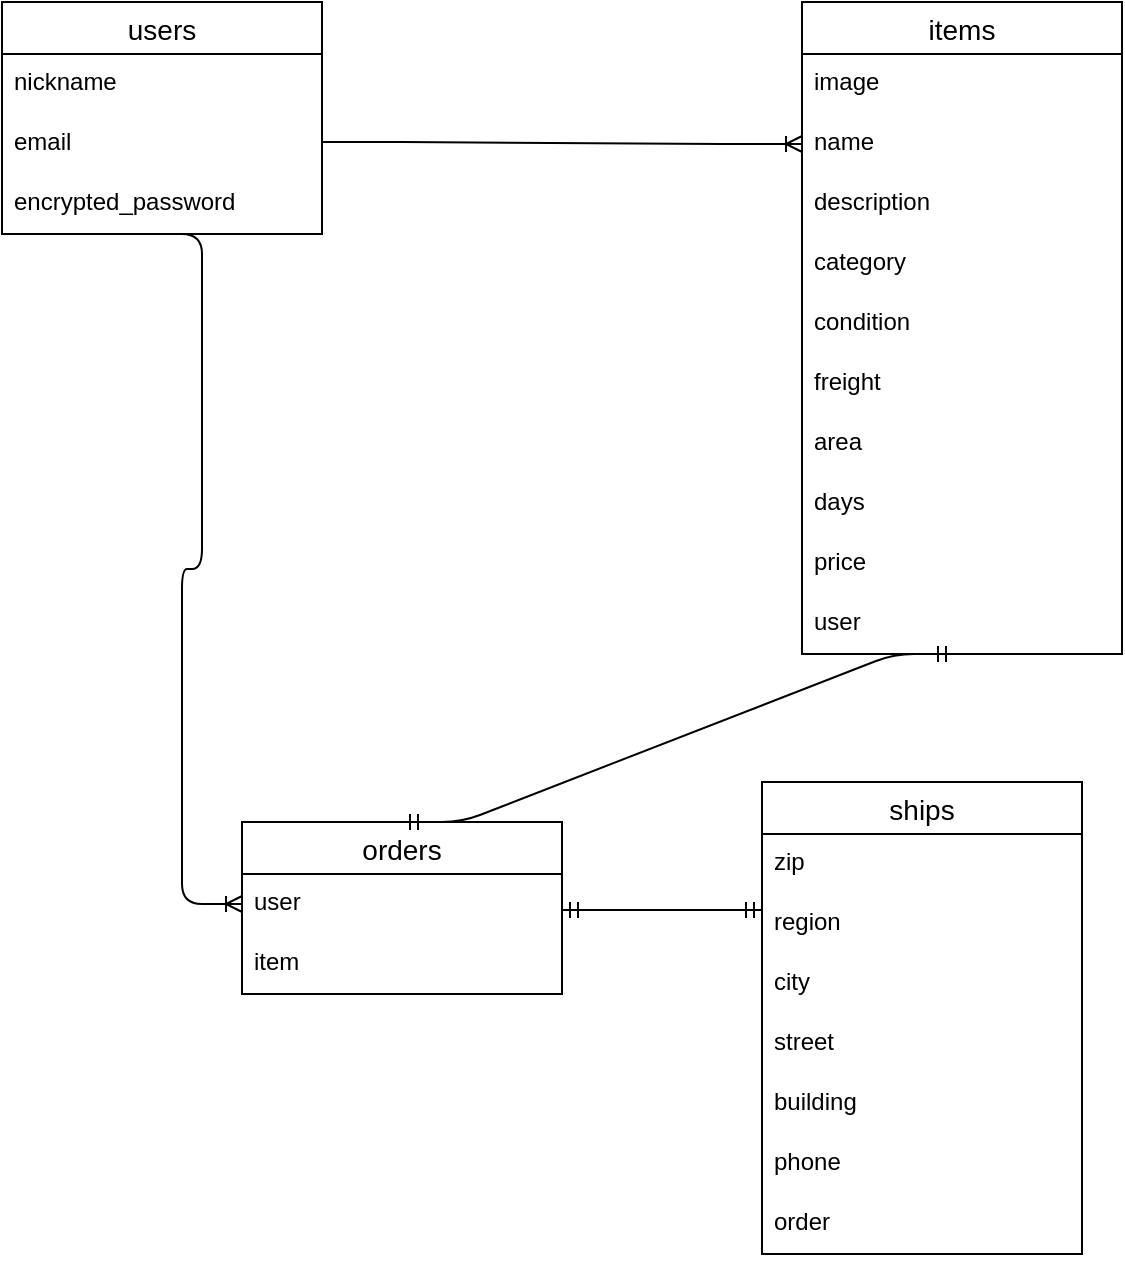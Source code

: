 <mxfile>
    <diagram id="KW58UW2e934rGyVkiSam" name="ページ1">
        <mxGraphModel dx="1208" dy="830" grid="1" gridSize="10" guides="1" tooltips="1" connect="1" arrows="1" fold="1" page="1" pageScale="1" pageWidth="827" pageHeight="1169" math="0" shadow="0">
            <root>
                <mxCell id="0"/>
                <mxCell id="1" parent="0"/>
                <mxCell id="kjFW1gNks--S1kX3RG9J-20" value="users" style="swimlane;fontStyle=0;childLayout=stackLayout;horizontal=1;startSize=26;horizontalStack=0;resizeParent=1;resizeParentMax=0;resizeLast=0;collapsible=1;marginBottom=0;align=center;fontSize=14;" vertex="1" parent="1">
                    <mxGeometry x="40" y="40" width="160" height="116" as="geometry"/>
                </mxCell>
                <mxCell id="kjFW1gNks--S1kX3RG9J-22" value="nickname" style="text;strokeColor=none;fillColor=none;spacingLeft=4;spacingRight=4;overflow=hidden;rotatable=0;points=[[0,0.5],[1,0.5]];portConstraint=eastwest;fontSize=12;" vertex="1" parent="kjFW1gNks--S1kX3RG9J-20">
                    <mxGeometry y="26" width="160" height="30" as="geometry"/>
                </mxCell>
                <mxCell id="kjFW1gNks--S1kX3RG9J-23" value="email" style="text;strokeColor=none;fillColor=none;spacingLeft=4;spacingRight=4;overflow=hidden;rotatable=0;points=[[0,0.5],[1,0.5]];portConstraint=eastwest;fontSize=12;" vertex="1" parent="kjFW1gNks--S1kX3RG9J-20">
                    <mxGeometry y="56" width="160" height="30" as="geometry"/>
                </mxCell>
                <mxCell id="kjFW1gNks--S1kX3RG9J-26" value="encrypted_password" style="text;strokeColor=none;fillColor=none;spacingLeft=4;spacingRight=4;overflow=hidden;rotatable=0;points=[[0,0.5],[1,0.5]];portConstraint=eastwest;fontSize=12;" vertex="1" parent="kjFW1gNks--S1kX3RG9J-20">
                    <mxGeometry y="86" width="160" height="30" as="geometry"/>
                </mxCell>
                <mxCell id="kjFW1gNks--S1kX3RG9J-27" value="items" style="swimlane;fontStyle=0;childLayout=stackLayout;horizontal=1;startSize=26;horizontalStack=0;resizeParent=1;resizeParentMax=0;resizeLast=0;collapsible=1;marginBottom=0;align=center;fontSize=14;" vertex="1" parent="1">
                    <mxGeometry x="440" y="40" width="160" height="326" as="geometry"/>
                </mxCell>
                <mxCell id="kjFW1gNks--S1kX3RG9J-28" value="image" style="text;strokeColor=none;fillColor=none;spacingLeft=4;spacingRight=4;overflow=hidden;rotatable=0;points=[[0,0.5],[1,0.5]];portConstraint=eastwest;fontSize=12;" vertex="1" parent="kjFW1gNks--S1kX3RG9J-27">
                    <mxGeometry y="26" width="160" height="30" as="geometry"/>
                </mxCell>
                <mxCell id="kjFW1gNks--S1kX3RG9J-29" value="name" style="text;strokeColor=none;fillColor=none;spacingLeft=4;spacingRight=4;overflow=hidden;rotatable=0;points=[[0,0.5],[1,0.5]];portConstraint=eastwest;fontSize=12;" vertex="1" parent="kjFW1gNks--S1kX3RG9J-27">
                    <mxGeometry y="56" width="160" height="30" as="geometry"/>
                </mxCell>
                <mxCell id="kjFW1gNks--S1kX3RG9J-31" value="description" style="text;strokeColor=none;fillColor=none;spacingLeft=4;spacingRight=4;overflow=hidden;rotatable=0;points=[[0,0.5],[1,0.5]];portConstraint=eastwest;fontSize=12;" vertex="1" parent="kjFW1gNks--S1kX3RG9J-27">
                    <mxGeometry y="86" width="160" height="30" as="geometry"/>
                </mxCell>
                <mxCell id="kjFW1gNks--S1kX3RG9J-32" value="category" style="text;strokeColor=none;fillColor=none;spacingLeft=4;spacingRight=4;overflow=hidden;rotatable=0;points=[[0,0.5],[1,0.5]];portConstraint=eastwest;fontSize=12;" vertex="1" parent="kjFW1gNks--S1kX3RG9J-27">
                    <mxGeometry y="116" width="160" height="30" as="geometry"/>
                </mxCell>
                <mxCell id="kjFW1gNks--S1kX3RG9J-33" value="condition " style="text;strokeColor=none;fillColor=none;spacingLeft=4;spacingRight=4;overflow=hidden;rotatable=0;points=[[0,0.5],[1,0.5]];portConstraint=eastwest;fontSize=12;" vertex="1" parent="kjFW1gNks--S1kX3RG9J-27">
                    <mxGeometry y="146" width="160" height="30" as="geometry"/>
                </mxCell>
                <mxCell id="kjFW1gNks--S1kX3RG9J-34" value="freight" style="text;strokeColor=none;fillColor=none;spacingLeft=4;spacingRight=4;overflow=hidden;rotatable=0;points=[[0,0.5],[1,0.5]];portConstraint=eastwest;fontSize=12;" vertex="1" parent="kjFW1gNks--S1kX3RG9J-27">
                    <mxGeometry y="176" width="160" height="30" as="geometry"/>
                </mxCell>
                <mxCell id="kjFW1gNks--S1kX3RG9J-35" value="area" style="text;strokeColor=none;fillColor=none;spacingLeft=4;spacingRight=4;overflow=hidden;rotatable=0;points=[[0,0.5],[1,0.5]];portConstraint=eastwest;fontSize=12;" vertex="1" parent="kjFW1gNks--S1kX3RG9J-27">
                    <mxGeometry y="206" width="160" height="30" as="geometry"/>
                </mxCell>
                <mxCell id="kjFW1gNks--S1kX3RG9J-36" value="days" style="text;strokeColor=none;fillColor=none;spacingLeft=4;spacingRight=4;overflow=hidden;rotatable=0;points=[[0,0.5],[1,0.5]];portConstraint=eastwest;fontSize=12;" vertex="1" parent="kjFW1gNks--S1kX3RG9J-27">
                    <mxGeometry y="236" width="160" height="30" as="geometry"/>
                </mxCell>
                <mxCell id="kjFW1gNks--S1kX3RG9J-37" value="price " style="text;strokeColor=none;fillColor=none;spacingLeft=4;spacingRight=4;overflow=hidden;rotatable=0;points=[[0,0.5],[1,0.5]];portConstraint=eastwest;fontSize=12;" vertex="1" parent="kjFW1gNks--S1kX3RG9J-27">
                    <mxGeometry y="266" width="160" height="30" as="geometry"/>
                </mxCell>
                <mxCell id="kjFW1gNks--S1kX3RG9J-38" value="user " style="text;strokeColor=none;fillColor=none;spacingLeft=4;spacingRight=4;overflow=hidden;rotatable=0;points=[[0,0.5],[1,0.5]];portConstraint=eastwest;fontSize=12;" vertex="1" parent="kjFW1gNks--S1kX3RG9J-27">
                    <mxGeometry y="296" width="160" height="30" as="geometry"/>
                </mxCell>
                <mxCell id="kjFW1gNks--S1kX3RG9J-46" value="orders" style="swimlane;fontStyle=0;childLayout=stackLayout;horizontal=1;startSize=26;horizontalStack=0;resizeParent=1;resizeParentMax=0;resizeLast=0;collapsible=1;marginBottom=0;align=center;fontSize=14;" vertex="1" parent="1">
                    <mxGeometry x="160" y="450" width="160" height="86" as="geometry"/>
                </mxCell>
                <mxCell id="kjFW1gNks--S1kX3RG9J-47" value="user" style="text;strokeColor=none;fillColor=none;spacingLeft=4;spacingRight=4;overflow=hidden;rotatable=0;points=[[0,0.5],[1,0.5]];portConstraint=eastwest;fontSize=12;" vertex="1" parent="kjFW1gNks--S1kX3RG9J-46">
                    <mxGeometry y="26" width="160" height="30" as="geometry"/>
                </mxCell>
                <mxCell id="kjFW1gNks--S1kX3RG9J-48" value="item" style="text;strokeColor=none;fillColor=none;spacingLeft=4;spacingRight=4;overflow=hidden;rotatable=0;points=[[0,0.5],[1,0.5]];portConstraint=eastwest;fontSize=12;" vertex="1" parent="kjFW1gNks--S1kX3RG9J-46">
                    <mxGeometry y="56" width="160" height="30" as="geometry"/>
                </mxCell>
                <mxCell id="kjFW1gNks--S1kX3RG9J-50" value="" style="edgeStyle=entityRelationEdgeStyle;fontSize=12;html=1;endArrow=ERoneToMany;entryX=0;entryY=0.5;entryDx=0;entryDy=0;" edge="1" parent="1" target="kjFW1gNks--S1kX3RG9J-29">
                    <mxGeometry width="100" height="100" relative="1" as="geometry">
                        <mxPoint x="200" y="110" as="sourcePoint"/>
                        <mxPoint x="300" y="10" as="targetPoint"/>
                    </mxGeometry>
                </mxCell>
                <mxCell id="kjFW1gNks--S1kX3RG9J-52" value="" style="edgeStyle=entityRelationEdgeStyle;fontSize=12;html=1;endArrow=ERmandOne;startArrow=ERmandOne;entryX=0.475;entryY=1;entryDx=0;entryDy=0;entryPerimeter=0;exitX=0.5;exitY=0;exitDx=0;exitDy=0;" edge="1" parent="1" source="kjFW1gNks--S1kX3RG9J-46" target="kjFW1gNks--S1kX3RG9J-38">
                    <mxGeometry width="100" height="100" relative="1" as="geometry">
                        <mxPoint x="450" y="290" as="sourcePoint"/>
                        <mxPoint x="550" y="190" as="targetPoint"/>
                    </mxGeometry>
                </mxCell>
                <mxCell id="kjFW1gNks--S1kX3RG9J-53" value="" style="edgeStyle=entityRelationEdgeStyle;fontSize=12;html=1;endArrow=ERoneToMany;entryX=0;entryY=0.5;entryDx=0;entryDy=0;" edge="1" parent="1" target="kjFW1gNks--S1kX3RG9J-47">
                    <mxGeometry width="100" height="100" relative="1" as="geometry">
                        <mxPoint x="110" y="156" as="sourcePoint"/>
                        <mxPoint x="350" y="157" as="targetPoint"/>
                    </mxGeometry>
                </mxCell>
                <mxCell id="kjFW1gNks--S1kX3RG9J-54" value="" style="edgeStyle=entityRelationEdgeStyle;fontSize=12;html=1;endArrow=ERmandOne;startArrow=ERmandOne;exitX=0.5;exitY=0;exitDx=0;exitDy=0;" edge="1" parent="1">
                    <mxGeometry width="100" height="100" relative="1" as="geometry">
                        <mxPoint x="320" y="494" as="sourcePoint"/>
                        <mxPoint x="420" y="494" as="targetPoint"/>
                    </mxGeometry>
                </mxCell>
                <mxCell id="kjFW1gNks--S1kX3RG9J-55" value="ships" style="swimlane;fontStyle=0;childLayout=stackLayout;horizontal=1;startSize=26;horizontalStack=0;resizeParent=1;resizeParentMax=0;resizeLast=0;collapsible=1;marginBottom=0;align=center;fontSize=14;" vertex="1" parent="1">
                    <mxGeometry x="420" y="430" width="160" height="236" as="geometry"/>
                </mxCell>
                <mxCell id="kjFW1gNks--S1kX3RG9J-56" value="zip" style="text;strokeColor=none;fillColor=none;spacingLeft=4;spacingRight=4;overflow=hidden;rotatable=0;points=[[0,0.5],[1,0.5]];portConstraint=eastwest;fontSize=12;" vertex="1" parent="kjFW1gNks--S1kX3RG9J-55">
                    <mxGeometry y="26" width="160" height="30" as="geometry"/>
                </mxCell>
                <mxCell id="kjFW1gNks--S1kX3RG9J-57" value="region" style="text;strokeColor=none;fillColor=none;spacingLeft=4;spacingRight=4;overflow=hidden;rotatable=0;points=[[0,0.5],[1,0.5]];portConstraint=eastwest;fontSize=12;" vertex="1" parent="kjFW1gNks--S1kX3RG9J-55">
                    <mxGeometry y="56" width="160" height="30" as="geometry"/>
                </mxCell>
                <mxCell id="kjFW1gNks--S1kX3RG9J-58" value="city" style="text;strokeColor=none;fillColor=none;spacingLeft=4;spacingRight=4;overflow=hidden;rotatable=0;points=[[0,0.5],[1,0.5]];portConstraint=eastwest;fontSize=12;" vertex="1" parent="kjFW1gNks--S1kX3RG9J-55">
                    <mxGeometry y="86" width="160" height="30" as="geometry"/>
                </mxCell>
                <mxCell id="kjFW1gNks--S1kX3RG9J-59" value="street" style="text;strokeColor=none;fillColor=none;spacingLeft=4;spacingRight=4;overflow=hidden;rotatable=0;points=[[0,0.5],[1,0.5]];portConstraint=eastwest;fontSize=12;" vertex="1" parent="kjFW1gNks--S1kX3RG9J-55">
                    <mxGeometry y="116" width="160" height="30" as="geometry"/>
                </mxCell>
                <mxCell id="kjFW1gNks--S1kX3RG9J-60" value="building " style="text;strokeColor=none;fillColor=none;spacingLeft=4;spacingRight=4;overflow=hidden;rotatable=0;points=[[0,0.5],[1,0.5]];portConstraint=eastwest;fontSize=12;" vertex="1" parent="kjFW1gNks--S1kX3RG9J-55">
                    <mxGeometry y="146" width="160" height="30" as="geometry"/>
                </mxCell>
                <mxCell id="kjFW1gNks--S1kX3RG9J-61" value="phone" style="text;strokeColor=none;fillColor=none;spacingLeft=4;spacingRight=4;overflow=hidden;rotatable=0;points=[[0,0.5],[1,0.5]];portConstraint=eastwest;fontSize=12;" vertex="1" parent="kjFW1gNks--S1kX3RG9J-55">
                    <mxGeometry y="176" width="160" height="30" as="geometry"/>
                </mxCell>
                <mxCell id="kjFW1gNks--S1kX3RG9J-62" value="order" style="text;strokeColor=none;fillColor=none;spacingLeft=4;spacingRight=4;overflow=hidden;rotatable=0;points=[[0,0.5],[1,0.5]];portConstraint=eastwest;fontSize=12;" vertex="1" parent="kjFW1gNks--S1kX3RG9J-55">
                    <mxGeometry y="206" width="160" height="30" as="geometry"/>
                </mxCell>
            </root>
        </mxGraphModel>
    </diagram>
</mxfile>